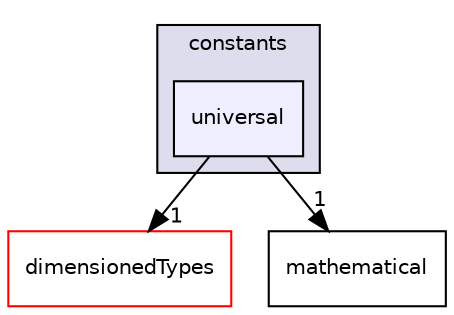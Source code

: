 digraph "src/OpenFOAM/global/constants/universal" {
  bgcolor=transparent;
  compound=true
  node [ fontsize="10", fontname="Helvetica"];
  edge [ labelfontsize="10", labelfontname="Helvetica"];
  subgraph clusterdir_b19db2d11b7f3a11ba09bd713d4f9fa8 {
    graph [ bgcolor="#ddddee", pencolor="black", label="constants" fontname="Helvetica", fontsize="10", URL="dir_b19db2d11b7f3a11ba09bd713d4f9fa8.html"]
  dir_c581f5c44961edd96541b1df8ea36dac [shape=box, label="universal", style="filled", fillcolor="#eeeeff", pencolor="black", URL="dir_c581f5c44961edd96541b1df8ea36dac.html"];
  }
  dir_d4979fdf35c07e0caec68718d229a4b4 [shape=box label="dimensionedTypes" color="red" URL="dir_d4979fdf35c07e0caec68718d229a4b4.html"];
  dir_f2c9a2d2c9f9a7a5c230d027402c3ec0 [shape=box label="mathematical" URL="dir_f2c9a2d2c9f9a7a5c230d027402c3ec0.html"];
  dir_c581f5c44961edd96541b1df8ea36dac->dir_d4979fdf35c07e0caec68718d229a4b4 [headlabel="1", labeldistance=1.5 headhref="dir_002106_002012.html"];
  dir_c581f5c44961edd96541b1df8ea36dac->dir_f2c9a2d2c9f9a7a5c230d027402c3ec0 [headlabel="1", labeldistance=1.5 headhref="dir_002106_002103.html"];
}
